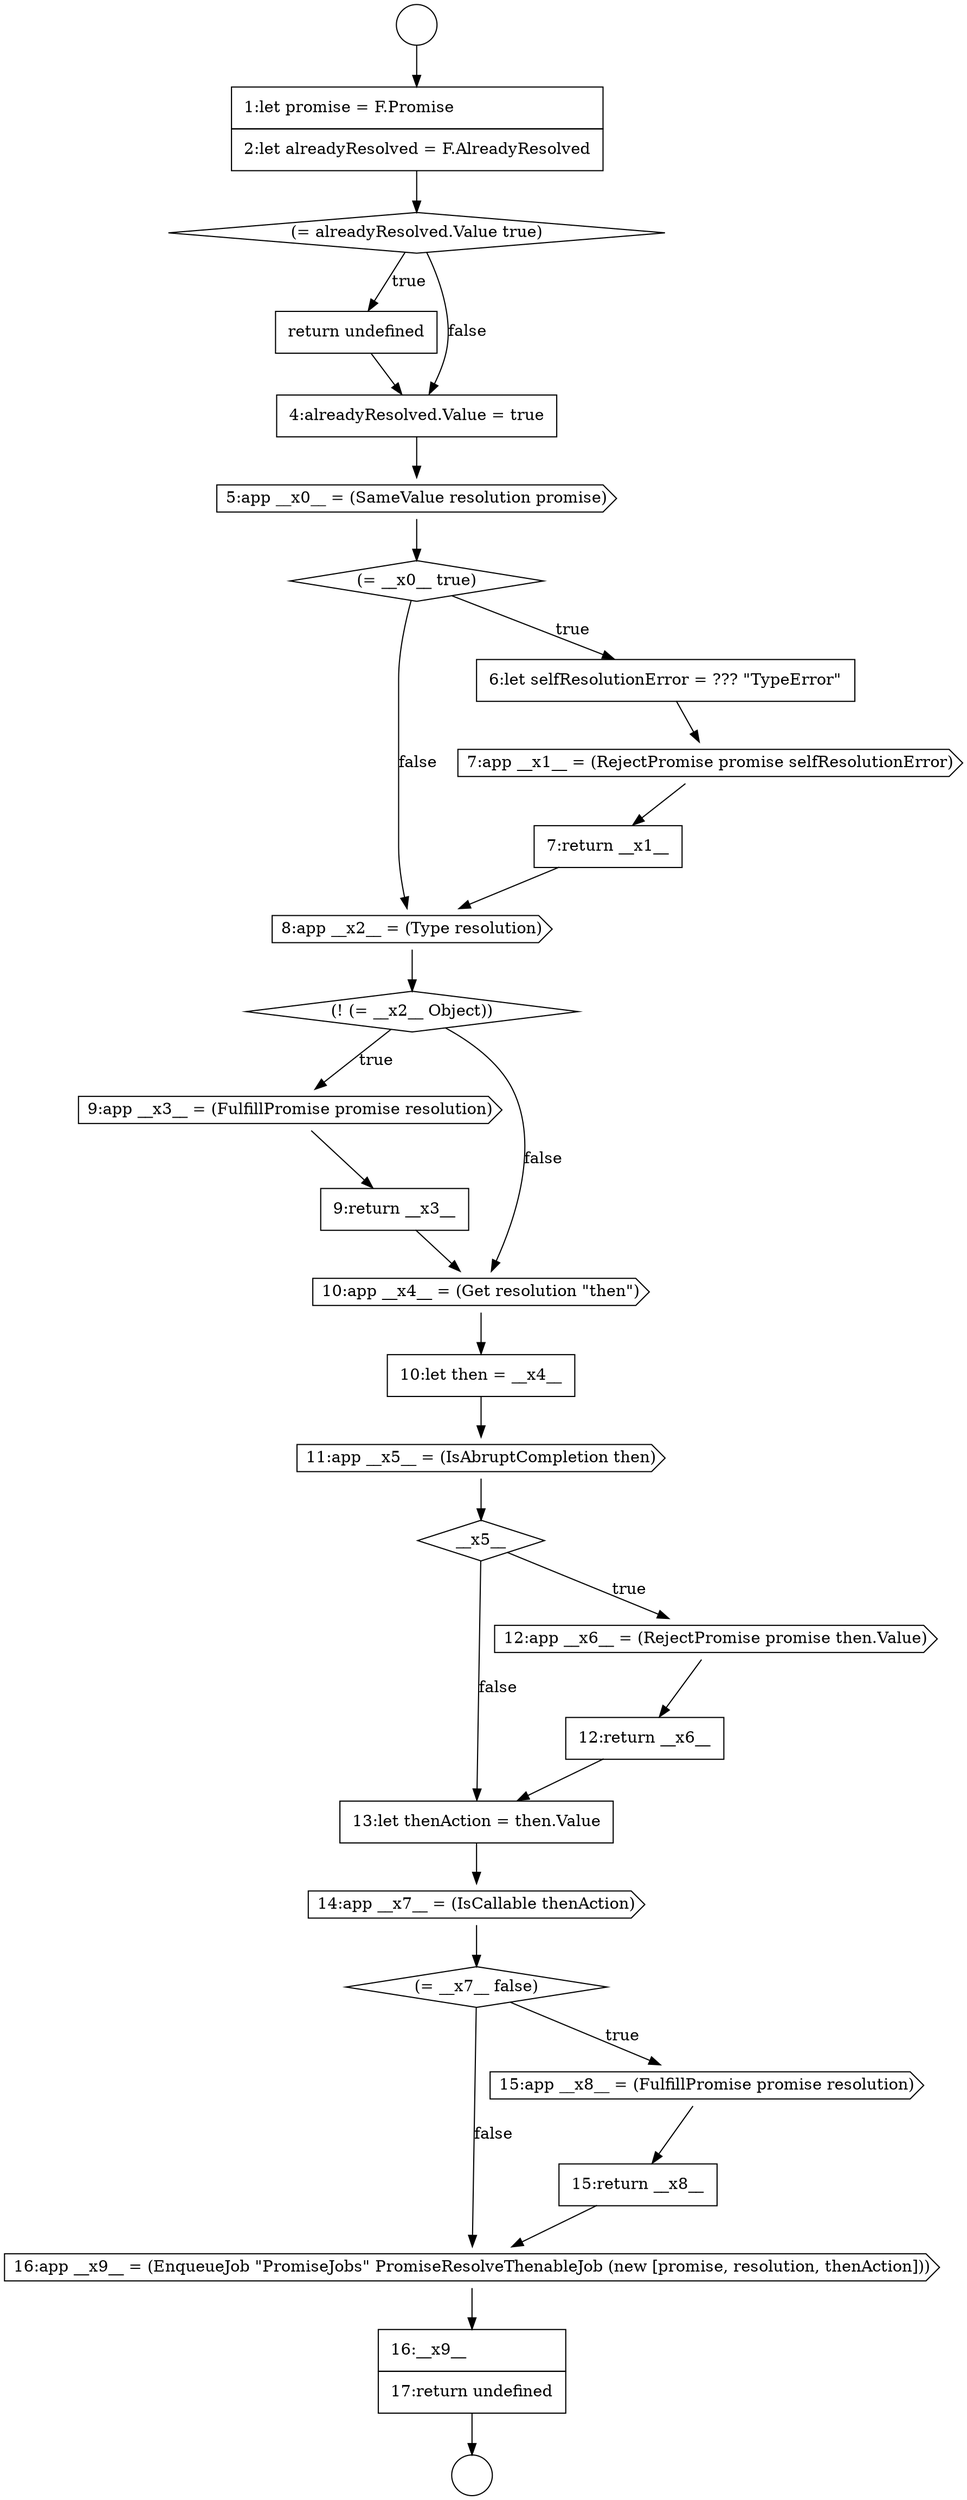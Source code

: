 digraph {
  node17524 [shape=diamond, label=<<font color="black">(= alreadyResolved.Value true)</font>> color="black" fillcolor="white" style=filled]
  node17527 [shape=cds, label=<<font color="black">5:app __x0__ = (SameValue resolution promise)</font>> color="black" fillcolor="white" style=filled]
  node17534 [shape=cds, label=<<font color="black">9:app __x3__ = (FulfillPromise promise resolution)</font>> color="black" fillcolor="white" style=filled]
  node17531 [shape=none, margin=0, label=<<font color="black">
    <table border="0" cellborder="1" cellspacing="0" cellpadding="10">
      <tr><td align="left">7:return __x1__</td></tr>
    </table>
  </font>> color="black" fillcolor="white" style=filled]
  node17546 [shape=none, margin=0, label=<<font color="black">
    <table border="0" cellborder="1" cellspacing="0" cellpadding="10">
      <tr><td align="left">15:return __x8__</td></tr>
    </table>
  </font>> color="black" fillcolor="white" style=filled]
  node17535 [shape=none, margin=0, label=<<font color="black">
    <table border="0" cellborder="1" cellspacing="0" cellpadding="10">
      <tr><td align="left">9:return __x3__</td></tr>
    </table>
  </font>> color="black" fillcolor="white" style=filled]
  node17542 [shape=none, margin=0, label=<<font color="black">
    <table border="0" cellborder="1" cellspacing="0" cellpadding="10">
      <tr><td align="left">13:let thenAction = then.Value</td></tr>
    </table>
  </font>> color="black" fillcolor="white" style=filled]
  node17525 [shape=none, margin=0, label=<<font color="black">
    <table border="0" cellborder="1" cellspacing="0" cellpadding="10">
      <tr><td align="left">return undefined</td></tr>
    </table>
  </font>> color="black" fillcolor="white" style=filled]
  node17522 [shape=circle label=" " color="black" fillcolor="white" style=filled]
  node17547 [shape=cds, label=<<font color="black">16:app __x9__ = (EnqueueJob &quot;PromiseJobs&quot; PromiseResolveThenableJob (new [promise, resolution, thenAction]))</font>> color="black" fillcolor="white" style=filled]
  node17532 [shape=cds, label=<<font color="black">8:app __x2__ = (Type resolution)</font>> color="black" fillcolor="white" style=filled]
  node17536 [shape=cds, label=<<font color="black">10:app __x4__ = (Get resolution &quot;then&quot;)</font>> color="black" fillcolor="white" style=filled]
  node17541 [shape=none, margin=0, label=<<font color="black">
    <table border="0" cellborder="1" cellspacing="0" cellpadding="10">
      <tr><td align="left">12:return __x6__</td></tr>
    </table>
  </font>> color="black" fillcolor="white" style=filled]
  node17538 [shape=cds, label=<<font color="black">11:app __x5__ = (IsAbruptCompletion then)</font>> color="black" fillcolor="white" style=filled]
  node17544 [shape=diamond, label=<<font color="black">(= __x7__ false)</font>> color="black" fillcolor="white" style=filled]
  node17533 [shape=diamond, label=<<font color="black">(! (= __x2__ Object))</font>> color="black" fillcolor="white" style=filled]
  node17548 [shape=none, margin=0, label=<<font color="black">
    <table border="0" cellborder="1" cellspacing="0" cellpadding="10">
      <tr><td align="left">16:__x9__</td></tr>
      <tr><td align="left">17:return undefined</td></tr>
    </table>
  </font>> color="black" fillcolor="white" style=filled]
  node17529 [shape=none, margin=0, label=<<font color="black">
    <table border="0" cellborder="1" cellspacing="0" cellpadding="10">
      <tr><td align="left">6:let selfResolutionError = ??? &quot;TypeError&quot;</td></tr>
    </table>
  </font>> color="black" fillcolor="white" style=filled]
  node17537 [shape=none, margin=0, label=<<font color="black">
    <table border="0" cellborder="1" cellspacing="0" cellpadding="10">
      <tr><td align="left">10:let then = __x4__</td></tr>
    </table>
  </font>> color="black" fillcolor="white" style=filled]
  node17539 [shape=diamond, label=<<font color="black">__x5__</font>> color="black" fillcolor="white" style=filled]
  node17530 [shape=cds, label=<<font color="black">7:app __x1__ = (RejectPromise promise selfResolutionError)</font>> color="black" fillcolor="white" style=filled]
  node17545 [shape=cds, label=<<font color="black">15:app __x8__ = (FulfillPromise promise resolution)</font>> color="black" fillcolor="white" style=filled]
  node17523 [shape=none, margin=0, label=<<font color="black">
    <table border="0" cellborder="1" cellspacing="0" cellpadding="10">
      <tr><td align="left">1:let promise = F.Promise</td></tr>
      <tr><td align="left">2:let alreadyResolved = F.AlreadyResolved</td></tr>
    </table>
  </font>> color="black" fillcolor="white" style=filled]
  node17526 [shape=none, margin=0, label=<<font color="black">
    <table border="0" cellborder="1" cellspacing="0" cellpadding="10">
      <tr><td align="left">4:alreadyResolved.Value = true</td></tr>
    </table>
  </font>> color="black" fillcolor="white" style=filled]
  node17543 [shape=cds, label=<<font color="black">14:app __x7__ = (IsCallable thenAction)</font>> color="black" fillcolor="white" style=filled]
  node17540 [shape=cds, label=<<font color="black">12:app __x6__ = (RejectPromise promise then.Value)</font>> color="black" fillcolor="white" style=filled]
  node17521 [shape=circle label=" " color="black" fillcolor="white" style=filled]
  node17528 [shape=diamond, label=<<font color="black">(= __x0__ true)</font>> color="black" fillcolor="white" style=filled]
  node17546 -> node17547 [ color="black"]
  node17524 -> node17525 [label=<<font color="black">true</font>> color="black"]
  node17524 -> node17526 [label=<<font color="black">false</font>> color="black"]
  node17547 -> node17548 [ color="black"]
  node17532 -> node17533 [ color="black"]
  node17541 -> node17542 [ color="black"]
  node17528 -> node17529 [label=<<font color="black">true</font>> color="black"]
  node17528 -> node17532 [label=<<font color="black">false</font>> color="black"]
  node17534 -> node17535 [ color="black"]
  node17543 -> node17544 [ color="black"]
  node17545 -> node17546 [ color="black"]
  node17536 -> node17537 [ color="black"]
  node17523 -> node17524 [ color="black"]
  node17530 -> node17531 [ color="black"]
  node17533 -> node17534 [label=<<font color="black">true</font>> color="black"]
  node17533 -> node17536 [label=<<font color="black">false</font>> color="black"]
  node17537 -> node17538 [ color="black"]
  node17544 -> node17545 [label=<<font color="black">true</font>> color="black"]
  node17544 -> node17547 [label=<<font color="black">false</font>> color="black"]
  node17542 -> node17543 [ color="black"]
  node17535 -> node17536 [ color="black"]
  node17521 -> node17523 [ color="black"]
  node17527 -> node17528 [ color="black"]
  node17525 -> node17526 [ color="black"]
  node17539 -> node17540 [label=<<font color="black">true</font>> color="black"]
  node17539 -> node17542 [label=<<font color="black">false</font>> color="black"]
  node17531 -> node17532 [ color="black"]
  node17540 -> node17541 [ color="black"]
  node17538 -> node17539 [ color="black"]
  node17548 -> node17522 [ color="black"]
  node17526 -> node17527 [ color="black"]
  node17529 -> node17530 [ color="black"]
}
